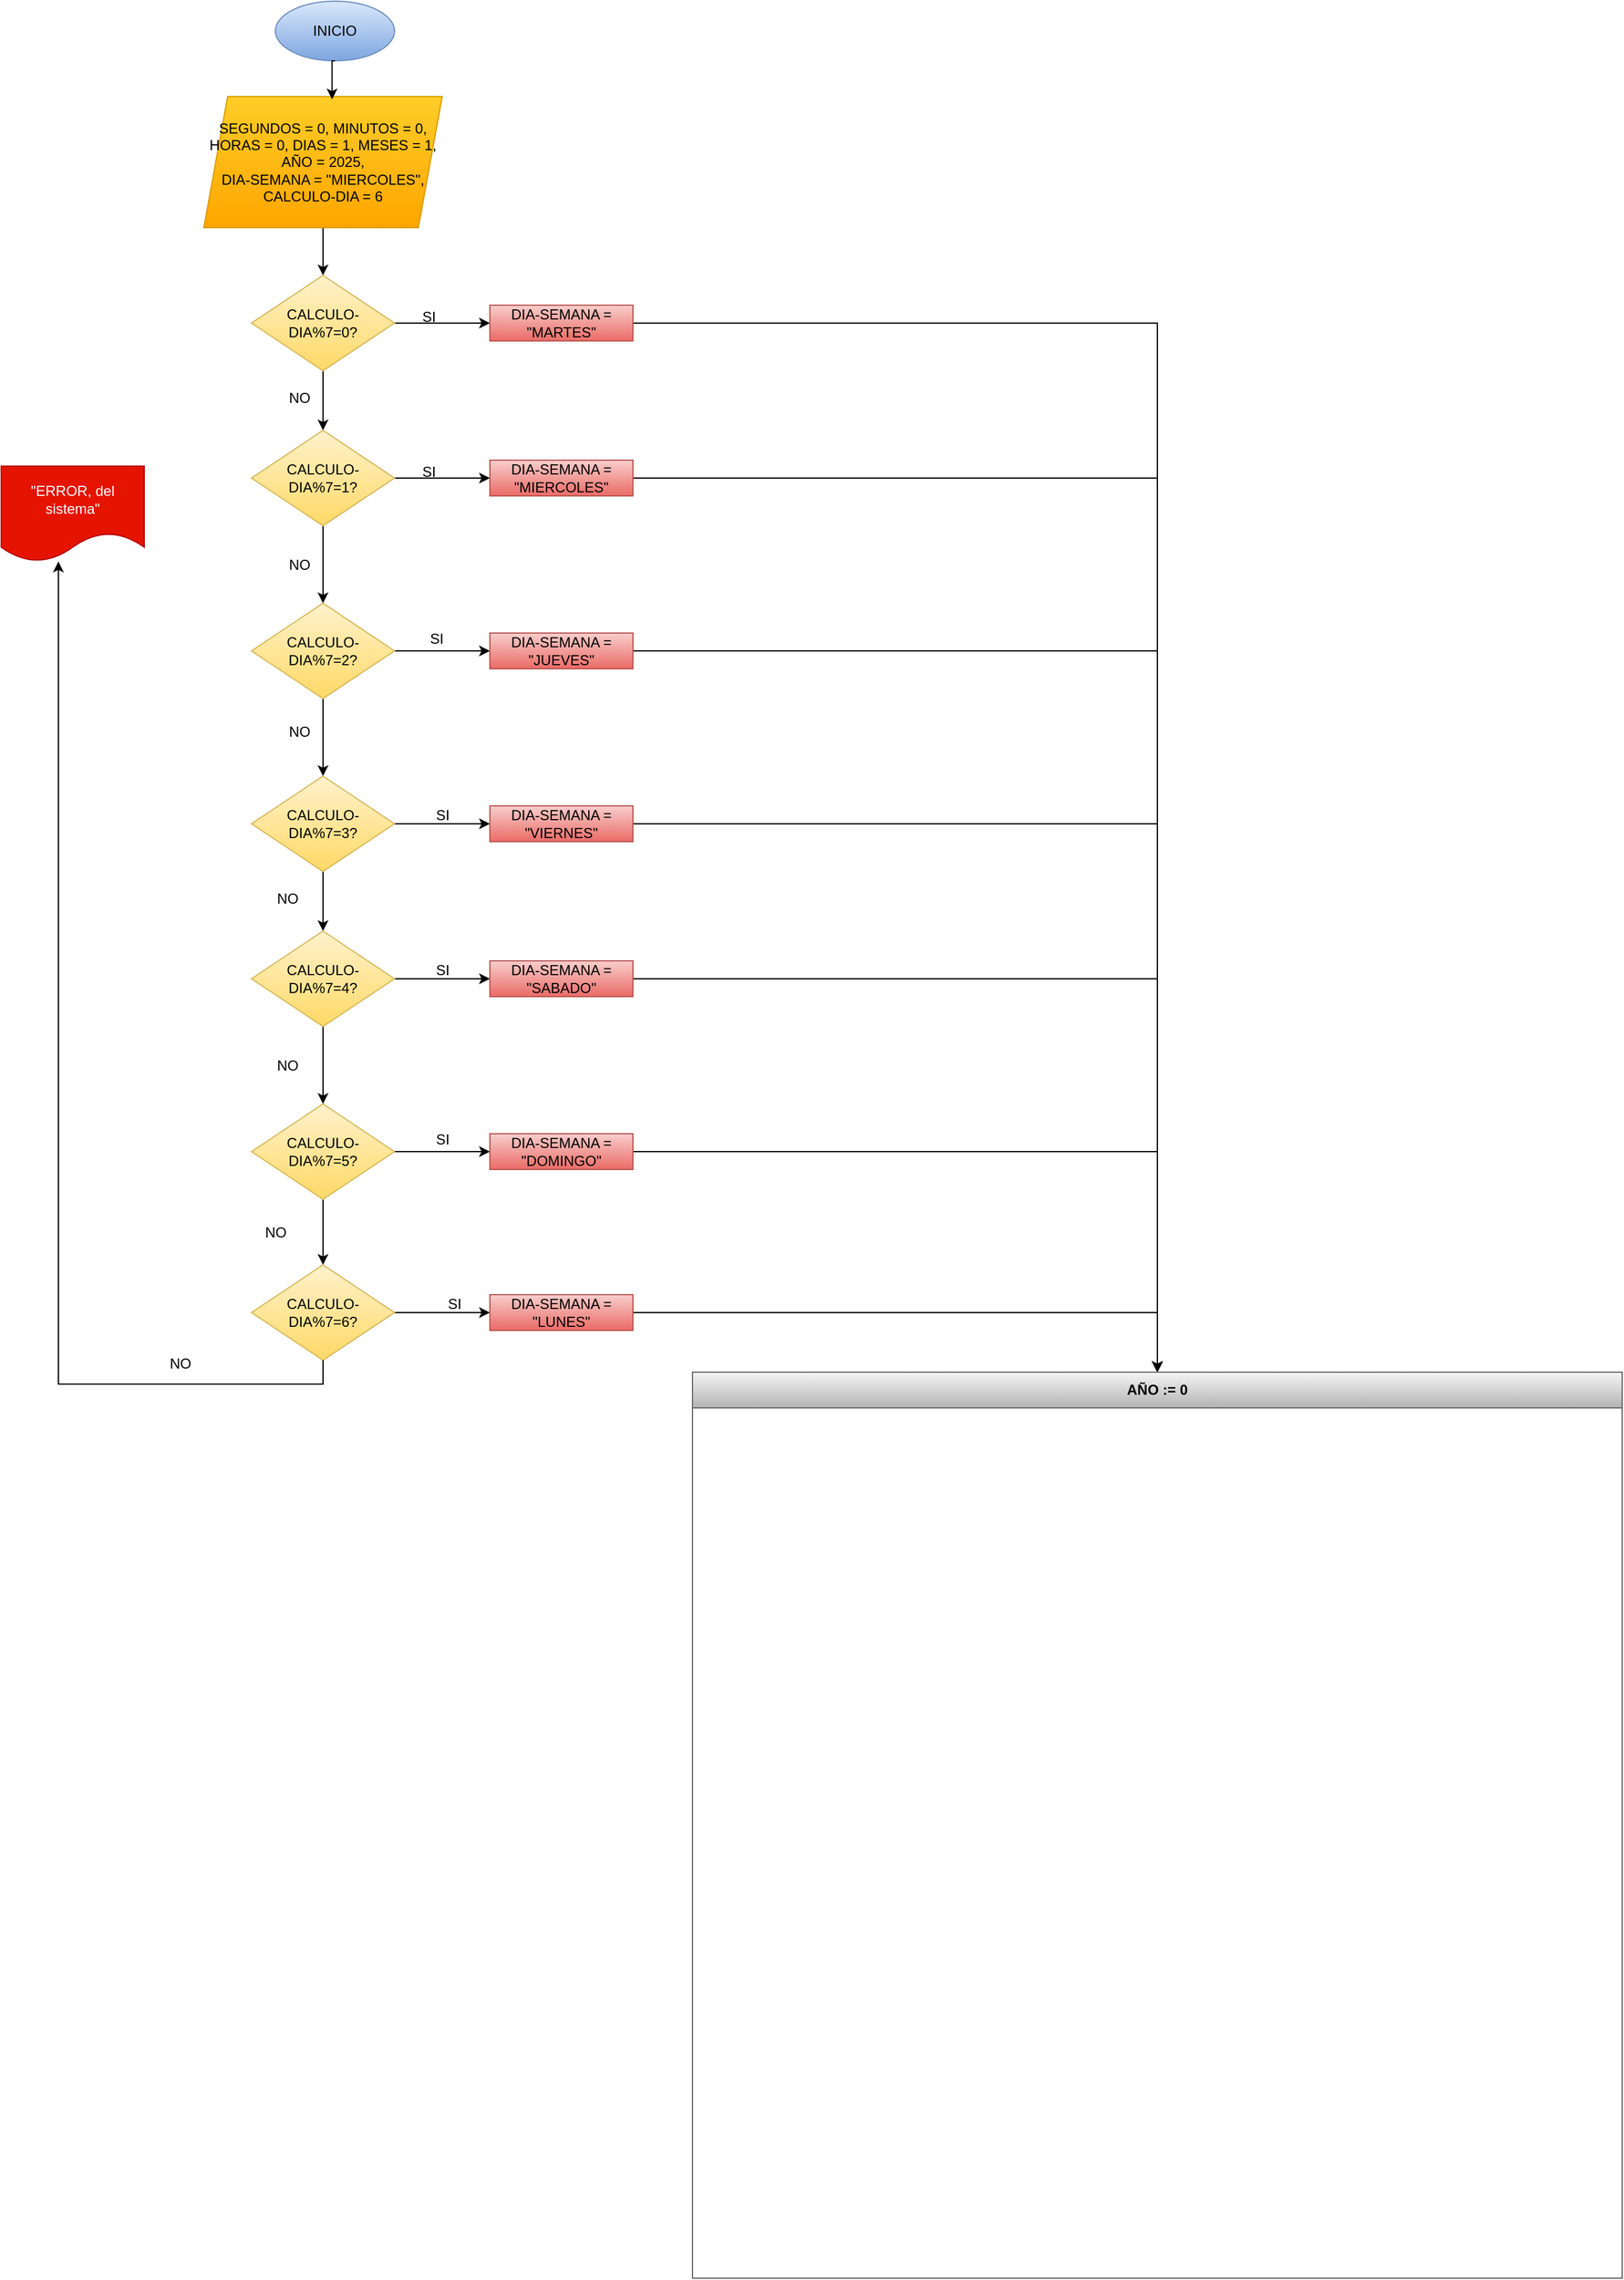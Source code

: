 <mxfile version="26.1.1">
  <diagram name="Página-1" id="ssY0a-lsV6pVMud-pwid">
    <mxGraphModel dx="1760" dy="868" grid="1" gridSize="10" guides="1" tooltips="1" connect="1" arrows="1" fold="1" page="1" pageScale="1" pageWidth="827" pageHeight="1169" math="0" shadow="0">
      <root>
        <mxCell id="0" />
        <mxCell id="1" parent="0" />
        <mxCell id="2XEeb3x4QMcPgkgz6Vr9-1" value="INICIO" style="ellipse;whiteSpace=wrap;html=1;fillColor=#dae8fc;gradientColor=#7ea6e0;strokeColor=#6c8ebf;" vertex="1" parent="1">
          <mxGeometry x="350" y="40" width="100" height="50" as="geometry" />
        </mxCell>
        <mxCell id="2XEeb3x4QMcPgkgz6Vr9-38" style="edgeStyle=orthogonalEdgeStyle;rounded=0;orthogonalLoop=1;jettySize=auto;html=1;exitX=0.5;exitY=1;exitDx=0;exitDy=0;entryX=0.5;entryY=0;entryDx=0;entryDy=0;" edge="1" parent="1" source="2XEeb3x4QMcPgkgz6Vr9-2" target="2XEeb3x4QMcPgkgz6Vr9-7">
          <mxGeometry relative="1" as="geometry" />
        </mxCell>
        <mxCell id="2XEeb3x4QMcPgkgz6Vr9-2" value="SEGUNDOS = 0, MINUTOS = 0, HORAS = 0, DIAS = 1, MESES = 1, AÑO = 2025,&lt;div&gt;DIA-SEMANA = &quot;MIERCOLES&quot;, CALCULO-DIA = 6&lt;/div&gt;" style="shape=parallelogram;perimeter=parallelogramPerimeter;whiteSpace=wrap;html=1;fixedSize=1;fillColor=#ffcd28;gradientColor=#ffa500;strokeColor=#d79b00;" vertex="1" parent="1">
          <mxGeometry x="290" y="120" width="200" height="110" as="geometry" />
        </mxCell>
        <mxCell id="2XEeb3x4QMcPgkgz6Vr9-21" style="edgeStyle=orthogonalEdgeStyle;rounded=0;orthogonalLoop=1;jettySize=auto;html=1;exitX=1;exitY=0.5;exitDx=0;exitDy=0;entryX=0;entryY=0.5;entryDx=0;entryDy=0;" edge="1" parent="1" source="2XEeb3x4QMcPgkgz6Vr9-7" target="2XEeb3x4QMcPgkgz6Vr9-13">
          <mxGeometry relative="1" as="geometry" />
        </mxCell>
        <mxCell id="2XEeb3x4QMcPgkgz6Vr9-39" style="edgeStyle=orthogonalEdgeStyle;rounded=0;orthogonalLoop=1;jettySize=auto;html=1;entryX=0.5;entryY=0;entryDx=0;entryDy=0;" edge="1" parent="1" source="2XEeb3x4QMcPgkgz6Vr9-7" target="2XEeb3x4QMcPgkgz6Vr9-8">
          <mxGeometry relative="1" as="geometry" />
        </mxCell>
        <mxCell id="2XEeb3x4QMcPgkgz6Vr9-7" value="CALCULO-DIA%7=0?" style="rhombus;whiteSpace=wrap;html=1;fillColor=#fff2cc;gradientColor=#ffd966;strokeColor=#d6b656;" vertex="1" parent="1">
          <mxGeometry x="330" y="270" width="120" height="80" as="geometry" />
        </mxCell>
        <mxCell id="2XEeb3x4QMcPgkgz6Vr9-22" style="edgeStyle=orthogonalEdgeStyle;rounded=0;orthogonalLoop=1;jettySize=auto;html=1;exitX=1;exitY=0.5;exitDx=0;exitDy=0;entryX=0;entryY=0.5;entryDx=0;entryDy=0;" edge="1" parent="1" source="2XEeb3x4QMcPgkgz6Vr9-8" target="2XEeb3x4QMcPgkgz6Vr9-14">
          <mxGeometry relative="1" as="geometry" />
        </mxCell>
        <mxCell id="2XEeb3x4QMcPgkgz6Vr9-40" style="edgeStyle=orthogonalEdgeStyle;rounded=0;orthogonalLoop=1;jettySize=auto;html=1;exitX=0.5;exitY=1;exitDx=0;exitDy=0;entryX=0.5;entryY=0;entryDx=0;entryDy=0;" edge="1" parent="1" source="2XEeb3x4QMcPgkgz6Vr9-8" target="2XEeb3x4QMcPgkgz6Vr9-9">
          <mxGeometry relative="1" as="geometry">
            <mxPoint x="380" y="510" as="targetPoint" />
          </mxGeometry>
        </mxCell>
        <mxCell id="2XEeb3x4QMcPgkgz6Vr9-8" value="CALCULO-DIA%7=1?" style="rhombus;whiteSpace=wrap;html=1;fillColor=#fff2cc;gradientColor=#ffd966;strokeColor=#d6b656;" vertex="1" parent="1">
          <mxGeometry x="330" y="400" width="120" height="80" as="geometry" />
        </mxCell>
        <mxCell id="2XEeb3x4QMcPgkgz6Vr9-23" style="edgeStyle=orthogonalEdgeStyle;rounded=0;orthogonalLoop=1;jettySize=auto;html=1;exitX=1;exitY=0.5;exitDx=0;exitDy=0;entryX=0;entryY=0.5;entryDx=0;entryDy=0;" edge="1" parent="1" source="2XEeb3x4QMcPgkgz6Vr9-9" target="2XEeb3x4QMcPgkgz6Vr9-15">
          <mxGeometry relative="1" as="geometry">
            <mxPoint x="510" y="585" as="targetPoint" />
          </mxGeometry>
        </mxCell>
        <mxCell id="2XEeb3x4QMcPgkgz6Vr9-41" style="edgeStyle=orthogonalEdgeStyle;rounded=0;orthogonalLoop=1;jettySize=auto;html=1;exitX=0.5;exitY=1;exitDx=0;exitDy=0;entryX=0.5;entryY=0;entryDx=0;entryDy=0;" edge="1" parent="1" source="2XEeb3x4QMcPgkgz6Vr9-9" target="2XEeb3x4QMcPgkgz6Vr9-10">
          <mxGeometry relative="1" as="geometry" />
        </mxCell>
        <mxCell id="2XEeb3x4QMcPgkgz6Vr9-9" value="CALCULO-DIA%7=2?" style="rhombus;whiteSpace=wrap;html=1;fillColor=#fff2cc;gradientColor=#ffd966;strokeColor=#d6b656;" vertex="1" parent="1">
          <mxGeometry x="330" y="545" width="120" height="80" as="geometry" />
        </mxCell>
        <mxCell id="2XEeb3x4QMcPgkgz6Vr9-24" style="edgeStyle=orthogonalEdgeStyle;rounded=0;orthogonalLoop=1;jettySize=auto;html=1;exitX=1;exitY=0.5;exitDx=0;exitDy=0;entryX=0;entryY=0.5;entryDx=0;entryDy=0;" edge="1" parent="1" source="2XEeb3x4QMcPgkgz6Vr9-10" target="2XEeb3x4QMcPgkgz6Vr9-16">
          <mxGeometry relative="1" as="geometry">
            <mxPoint x="520" y="730.333" as="targetPoint" />
          </mxGeometry>
        </mxCell>
        <mxCell id="2XEeb3x4QMcPgkgz6Vr9-42" style="edgeStyle=orthogonalEdgeStyle;rounded=0;orthogonalLoop=1;jettySize=auto;html=1;exitX=0.5;exitY=1;exitDx=0;exitDy=0;entryX=0.5;entryY=0;entryDx=0;entryDy=0;" edge="1" parent="1" source="2XEeb3x4QMcPgkgz6Vr9-10" target="2XEeb3x4QMcPgkgz6Vr9-11">
          <mxGeometry relative="1" as="geometry" />
        </mxCell>
        <mxCell id="2XEeb3x4QMcPgkgz6Vr9-10" value="CALCULO-DIA%7=3?" style="rhombus;whiteSpace=wrap;html=1;fillColor=#fff2cc;gradientColor=#ffd966;strokeColor=#d6b656;" vertex="1" parent="1">
          <mxGeometry x="330" y="690" width="120" height="80" as="geometry" />
        </mxCell>
        <mxCell id="2XEeb3x4QMcPgkgz6Vr9-25" style="edgeStyle=orthogonalEdgeStyle;rounded=0;orthogonalLoop=1;jettySize=auto;html=1;exitX=1;exitY=0.5;exitDx=0;exitDy=0;" edge="1" parent="1" source="2XEeb3x4QMcPgkgz6Vr9-11" target="2XEeb3x4QMcPgkgz6Vr9-17">
          <mxGeometry relative="1" as="geometry" />
        </mxCell>
        <mxCell id="2XEeb3x4QMcPgkgz6Vr9-43" style="edgeStyle=orthogonalEdgeStyle;rounded=0;orthogonalLoop=1;jettySize=auto;html=1;exitX=0.5;exitY=1;exitDx=0;exitDy=0;entryX=0.5;entryY=0;entryDx=0;entryDy=0;" edge="1" parent="1" source="2XEeb3x4QMcPgkgz6Vr9-11" target="2XEeb3x4QMcPgkgz6Vr9-12">
          <mxGeometry relative="1" as="geometry" />
        </mxCell>
        <mxCell id="2XEeb3x4QMcPgkgz6Vr9-11" value="CALCULO-DIA%7=4?" style="rhombus;whiteSpace=wrap;html=1;fillColor=#fff2cc;gradientColor=#ffd966;strokeColor=#d6b656;" vertex="1" parent="1">
          <mxGeometry x="330" y="820" width="120" height="80" as="geometry" />
        </mxCell>
        <mxCell id="2XEeb3x4QMcPgkgz6Vr9-26" style="edgeStyle=orthogonalEdgeStyle;rounded=0;orthogonalLoop=1;jettySize=auto;html=1;exitX=1;exitY=0.5;exitDx=0;exitDy=0;entryX=0;entryY=0.5;entryDx=0;entryDy=0;" edge="1" parent="1" source="2XEeb3x4QMcPgkgz6Vr9-12" target="2XEeb3x4QMcPgkgz6Vr9-18">
          <mxGeometry relative="1" as="geometry" />
        </mxCell>
        <mxCell id="2XEeb3x4QMcPgkgz6Vr9-44" style="edgeStyle=orthogonalEdgeStyle;rounded=0;orthogonalLoop=1;jettySize=auto;html=1;exitX=0.5;exitY=1;exitDx=0;exitDy=0;entryX=0.5;entryY=0;entryDx=0;entryDy=0;entryPerimeter=0;" edge="1" parent="1" source="2XEeb3x4QMcPgkgz6Vr9-12" target="2XEeb3x4QMcPgkgz6Vr9-19">
          <mxGeometry relative="1" as="geometry" />
        </mxCell>
        <mxCell id="2XEeb3x4QMcPgkgz6Vr9-12" value="CALCULO-DIA%7=5?" style="rhombus;whiteSpace=wrap;html=1;fillColor=#fff2cc;gradientColor=#ffd966;strokeColor=#d6b656;" vertex="1" parent="1">
          <mxGeometry x="330" y="965" width="120" height="80" as="geometry" />
        </mxCell>
        <mxCell id="2XEeb3x4QMcPgkgz6Vr9-57" style="edgeStyle=orthogonalEdgeStyle;rounded=0;orthogonalLoop=1;jettySize=auto;html=1;exitX=1;exitY=0.5;exitDx=0;exitDy=0;entryX=0.5;entryY=0;entryDx=0;entryDy=0;" edge="1" parent="1" source="2XEeb3x4QMcPgkgz6Vr9-13" target="2XEeb3x4QMcPgkgz6Vr9-56">
          <mxGeometry relative="1" as="geometry" />
        </mxCell>
        <mxCell id="2XEeb3x4QMcPgkgz6Vr9-13" value="DIA-SEMANA = &quot;MARTES&quot;" style="rounded=0;whiteSpace=wrap;html=1;fillColor=#f8cecc;gradientColor=#ea6b66;strokeColor=#b85450;" vertex="1" parent="1">
          <mxGeometry x="530" y="295" width="120" height="30" as="geometry" />
        </mxCell>
        <mxCell id="2XEeb3x4QMcPgkgz6Vr9-64" style="edgeStyle=orthogonalEdgeStyle;rounded=0;orthogonalLoop=1;jettySize=auto;html=1;exitX=1;exitY=0.5;exitDx=0;exitDy=0;entryX=0.5;entryY=0;entryDx=0;entryDy=0;" edge="1" parent="1" source="2XEeb3x4QMcPgkgz6Vr9-14" target="2XEeb3x4QMcPgkgz6Vr9-56">
          <mxGeometry relative="1" as="geometry" />
        </mxCell>
        <mxCell id="2XEeb3x4QMcPgkgz6Vr9-14" value="DIA-SEMANA = &quot;MIERCOLES&quot;" style="rounded=0;whiteSpace=wrap;html=1;fillColor=#f8cecc;gradientColor=#ea6b66;strokeColor=#b85450;" vertex="1" parent="1">
          <mxGeometry x="530" y="425" width="120" height="30" as="geometry" />
        </mxCell>
        <mxCell id="2XEeb3x4QMcPgkgz6Vr9-65" style="edgeStyle=orthogonalEdgeStyle;rounded=0;orthogonalLoop=1;jettySize=auto;html=1;exitX=1;exitY=0.5;exitDx=0;exitDy=0;entryX=0.5;entryY=0;entryDx=0;entryDy=0;" edge="1" parent="1" source="2XEeb3x4QMcPgkgz6Vr9-15" target="2XEeb3x4QMcPgkgz6Vr9-56">
          <mxGeometry relative="1" as="geometry" />
        </mxCell>
        <mxCell id="2XEeb3x4QMcPgkgz6Vr9-15" value="DIA-SEMANA = &quot;JUEVES&quot;" style="rounded=0;whiteSpace=wrap;html=1;fillColor=#f8cecc;gradientColor=#ea6b66;strokeColor=#b85450;" vertex="1" parent="1">
          <mxGeometry x="530" y="570" width="120" height="30" as="geometry" />
        </mxCell>
        <mxCell id="2XEeb3x4QMcPgkgz6Vr9-62" style="edgeStyle=orthogonalEdgeStyle;rounded=0;orthogonalLoop=1;jettySize=auto;html=1;exitX=1;exitY=0.5;exitDx=0;exitDy=0;entryX=0.5;entryY=0;entryDx=0;entryDy=0;" edge="1" parent="1" source="2XEeb3x4QMcPgkgz6Vr9-16" target="2XEeb3x4QMcPgkgz6Vr9-56">
          <mxGeometry relative="1" as="geometry">
            <mxPoint x="860" y="1170" as="targetPoint" />
          </mxGeometry>
        </mxCell>
        <mxCell id="2XEeb3x4QMcPgkgz6Vr9-16" value="DIA-SEMANA = &quot;VIERNES&quot;" style="rounded=0;whiteSpace=wrap;html=1;fillColor=#f8cecc;gradientColor=#ea6b66;strokeColor=#b85450;" vertex="1" parent="1">
          <mxGeometry x="530" y="715" width="120" height="30" as="geometry" />
        </mxCell>
        <mxCell id="2XEeb3x4QMcPgkgz6Vr9-61" style="edgeStyle=orthogonalEdgeStyle;rounded=0;orthogonalLoop=1;jettySize=auto;html=1;exitX=1;exitY=0.5;exitDx=0;exitDy=0;" edge="1" parent="1" source="2XEeb3x4QMcPgkgz6Vr9-17" target="2XEeb3x4QMcPgkgz6Vr9-56">
          <mxGeometry relative="1" as="geometry">
            <mxPoint x="860" y="1180" as="targetPoint" />
          </mxGeometry>
        </mxCell>
        <mxCell id="2XEeb3x4QMcPgkgz6Vr9-17" value="DIA-SEMANA = &quot;SABADO&quot;" style="rounded=0;whiteSpace=wrap;html=1;fillColor=#f8cecc;gradientColor=#ea6b66;strokeColor=#b85450;" vertex="1" parent="1">
          <mxGeometry x="530" y="845" width="120" height="30" as="geometry" />
        </mxCell>
        <mxCell id="2XEeb3x4QMcPgkgz6Vr9-59" style="edgeStyle=orthogonalEdgeStyle;rounded=0;orthogonalLoop=1;jettySize=auto;html=1;exitX=1;exitY=0.5;exitDx=0;exitDy=0;entryX=0.5;entryY=0;entryDx=0;entryDy=0;" edge="1" parent="1" source="2XEeb3x4QMcPgkgz6Vr9-18" target="2XEeb3x4QMcPgkgz6Vr9-56">
          <mxGeometry relative="1" as="geometry">
            <mxPoint x="850" y="1005" as="targetPoint" />
          </mxGeometry>
        </mxCell>
        <mxCell id="2XEeb3x4QMcPgkgz6Vr9-18" value="DIA-SEMANA = &quot;DOMINGO&quot;" style="rounded=0;whiteSpace=wrap;html=1;fillColor=#f8cecc;gradientColor=#ea6b66;strokeColor=#b85450;" vertex="1" parent="1">
          <mxGeometry x="530" y="990" width="120" height="30" as="geometry" />
        </mxCell>
        <mxCell id="2XEeb3x4QMcPgkgz6Vr9-27" style="edgeStyle=orthogonalEdgeStyle;rounded=0;orthogonalLoop=1;jettySize=auto;html=1;exitX=1;exitY=0.5;exitDx=0;exitDy=0;entryX=0;entryY=0.5;entryDx=0;entryDy=0;" edge="1" parent="1" source="2XEeb3x4QMcPgkgz6Vr9-19" target="2XEeb3x4QMcPgkgz6Vr9-20">
          <mxGeometry relative="1" as="geometry">
            <mxPoint x="500" y="1150" as="targetPoint" />
          </mxGeometry>
        </mxCell>
        <mxCell id="2XEeb3x4QMcPgkgz6Vr9-19" value="CALCULO-DIA%7=6?" style="rhombus;whiteSpace=wrap;html=1;fillColor=#fff2cc;gradientColor=#ffd966;strokeColor=#d6b656;" vertex="1" parent="1">
          <mxGeometry x="330" y="1100" width="120" height="80" as="geometry" />
        </mxCell>
        <mxCell id="2XEeb3x4QMcPgkgz6Vr9-58" style="edgeStyle=orthogonalEdgeStyle;rounded=0;orthogonalLoop=1;jettySize=auto;html=1;exitX=1;exitY=0.5;exitDx=0;exitDy=0;entryX=0.5;entryY=0;entryDx=0;entryDy=0;" edge="1" parent="1" source="2XEeb3x4QMcPgkgz6Vr9-20" target="2XEeb3x4QMcPgkgz6Vr9-56">
          <mxGeometry relative="1" as="geometry">
            <mxPoint x="850" y="1140" as="targetPoint" />
          </mxGeometry>
        </mxCell>
        <mxCell id="2XEeb3x4QMcPgkgz6Vr9-20" value="DIA-SEMANA = &quot;LUNES&quot;" style="rounded=0;whiteSpace=wrap;html=1;fillColor=#f8cecc;gradientColor=#ea6b66;strokeColor=#b85450;" vertex="1" parent="1">
          <mxGeometry x="530" y="1125" width="120" height="30" as="geometry" />
        </mxCell>
        <mxCell id="2XEeb3x4QMcPgkgz6Vr9-29" value="SI" style="text;html=1;align=center;verticalAlign=middle;whiteSpace=wrap;rounded=0;" vertex="1" parent="1">
          <mxGeometry x="448.5" y="290" width="60" height="30" as="geometry" />
        </mxCell>
        <mxCell id="2XEeb3x4QMcPgkgz6Vr9-30" value="SI" style="text;html=1;align=center;verticalAlign=middle;whiteSpace=wrap;rounded=0;" vertex="1" parent="1">
          <mxGeometry x="448.5" y="420" width="60" height="30" as="geometry" />
        </mxCell>
        <mxCell id="2XEeb3x4QMcPgkgz6Vr9-32" value="SI" style="text;html=1;align=center;verticalAlign=middle;resizable=0;points=[];autosize=1;strokeColor=none;fillColor=none;" vertex="1" parent="1">
          <mxGeometry x="470" y="560" width="30" height="30" as="geometry" />
        </mxCell>
        <mxCell id="2XEeb3x4QMcPgkgz6Vr9-33" value="SI" style="text;html=1;align=center;verticalAlign=middle;resizable=0;points=[];autosize=1;strokeColor=none;fillColor=none;" vertex="1" parent="1">
          <mxGeometry x="475" y="708" width="30" height="30" as="geometry" />
        </mxCell>
        <mxCell id="2XEeb3x4QMcPgkgz6Vr9-34" value="SI" style="text;html=1;align=center;verticalAlign=middle;resizable=0;points=[];autosize=1;strokeColor=none;fillColor=none;" vertex="1" parent="1">
          <mxGeometry x="475" y="838" width="30" height="30" as="geometry" />
        </mxCell>
        <mxCell id="2XEeb3x4QMcPgkgz6Vr9-35" value="SI" style="text;html=1;align=center;verticalAlign=middle;resizable=0;points=[];autosize=1;strokeColor=none;fillColor=none;" vertex="1" parent="1">
          <mxGeometry x="475" y="980" width="30" height="30" as="geometry" />
        </mxCell>
        <mxCell id="2XEeb3x4QMcPgkgz6Vr9-36" value="SI" style="text;html=1;align=center;verticalAlign=middle;resizable=0;points=[];autosize=1;strokeColor=none;fillColor=none;" vertex="1" parent="1">
          <mxGeometry x="485" y="1118" width="30" height="30" as="geometry" />
        </mxCell>
        <mxCell id="2XEeb3x4QMcPgkgz6Vr9-37" style="edgeStyle=orthogonalEdgeStyle;rounded=0;orthogonalLoop=1;jettySize=auto;html=1;exitX=0.5;exitY=1;exitDx=0;exitDy=0;entryX=0.538;entryY=0.022;entryDx=0;entryDy=0;entryPerimeter=0;" edge="1" parent="1" source="2XEeb3x4QMcPgkgz6Vr9-1" target="2XEeb3x4QMcPgkgz6Vr9-2">
          <mxGeometry relative="1" as="geometry" />
        </mxCell>
        <mxCell id="2XEeb3x4QMcPgkgz6Vr9-45" value="NO" style="text;html=1;align=center;verticalAlign=middle;resizable=0;points=[];autosize=1;strokeColor=none;fillColor=none;" vertex="1" parent="1">
          <mxGeometry x="350" y="358" width="40" height="30" as="geometry" />
        </mxCell>
        <mxCell id="2XEeb3x4QMcPgkgz6Vr9-46" value="NO" style="text;html=1;align=center;verticalAlign=middle;resizable=0;points=[];autosize=1;strokeColor=none;fillColor=none;" vertex="1" parent="1">
          <mxGeometry x="350" y="498" width="40" height="30" as="geometry" />
        </mxCell>
        <mxCell id="2XEeb3x4QMcPgkgz6Vr9-47" value="NO" style="text;html=1;align=center;verticalAlign=middle;resizable=0;points=[];autosize=1;strokeColor=none;fillColor=none;" vertex="1" parent="1">
          <mxGeometry x="350" y="638" width="40" height="30" as="geometry" />
        </mxCell>
        <mxCell id="2XEeb3x4QMcPgkgz6Vr9-48" value="NO" style="text;html=1;align=center;verticalAlign=middle;resizable=0;points=[];autosize=1;strokeColor=none;fillColor=none;" vertex="1" parent="1">
          <mxGeometry x="340" y="778" width="40" height="30" as="geometry" />
        </mxCell>
        <mxCell id="2XEeb3x4QMcPgkgz6Vr9-49" value="NO" style="text;html=1;align=center;verticalAlign=middle;resizable=0;points=[];autosize=1;strokeColor=none;fillColor=none;" vertex="1" parent="1">
          <mxGeometry x="340" y="918" width="40" height="30" as="geometry" />
        </mxCell>
        <mxCell id="2XEeb3x4QMcPgkgz6Vr9-50" value="NO" style="text;html=1;align=center;verticalAlign=middle;resizable=0;points=[];autosize=1;strokeColor=none;fillColor=none;" vertex="1" parent="1">
          <mxGeometry x="330" y="1058" width="40" height="30" as="geometry" />
        </mxCell>
        <mxCell id="2XEeb3x4QMcPgkgz6Vr9-53" value="NO" style="text;html=1;align=center;verticalAlign=middle;resizable=0;points=[];autosize=1;strokeColor=none;fillColor=none;" vertex="1" parent="1">
          <mxGeometry x="250" y="1168" width="40" height="30" as="geometry" />
        </mxCell>
        <mxCell id="2XEeb3x4QMcPgkgz6Vr9-54" value="&quot;ERROR, del sistema&quot;" style="shape=document;whiteSpace=wrap;html=1;boundedLbl=1;fillColor=#e51400;fontColor=#ffffff;strokeColor=#B20000;" vertex="1" parent="1">
          <mxGeometry x="120" y="430" width="120" height="80" as="geometry" />
        </mxCell>
        <mxCell id="2XEeb3x4QMcPgkgz6Vr9-55" style="edgeStyle=orthogonalEdgeStyle;rounded=0;orthogonalLoop=1;jettySize=auto;html=1;exitX=0.5;exitY=1;exitDx=0;exitDy=0;entryX=0.4;entryY=1;entryDx=0;entryDy=0;entryPerimeter=0;" edge="1" parent="1" source="2XEeb3x4QMcPgkgz6Vr9-19" target="2XEeb3x4QMcPgkgz6Vr9-54">
          <mxGeometry relative="1" as="geometry" />
        </mxCell>
        <mxCell id="2XEeb3x4QMcPgkgz6Vr9-56" value="AÑO := 0" style="swimlane;whiteSpace=wrap;html=1;fillColor=#f5f5f5;gradientColor=#b3b3b3;strokeColor=#666666;startSize=30;" vertex="1" parent="1">
          <mxGeometry x="700" y="1190" width="780" height="760" as="geometry" />
        </mxCell>
      </root>
    </mxGraphModel>
  </diagram>
</mxfile>

